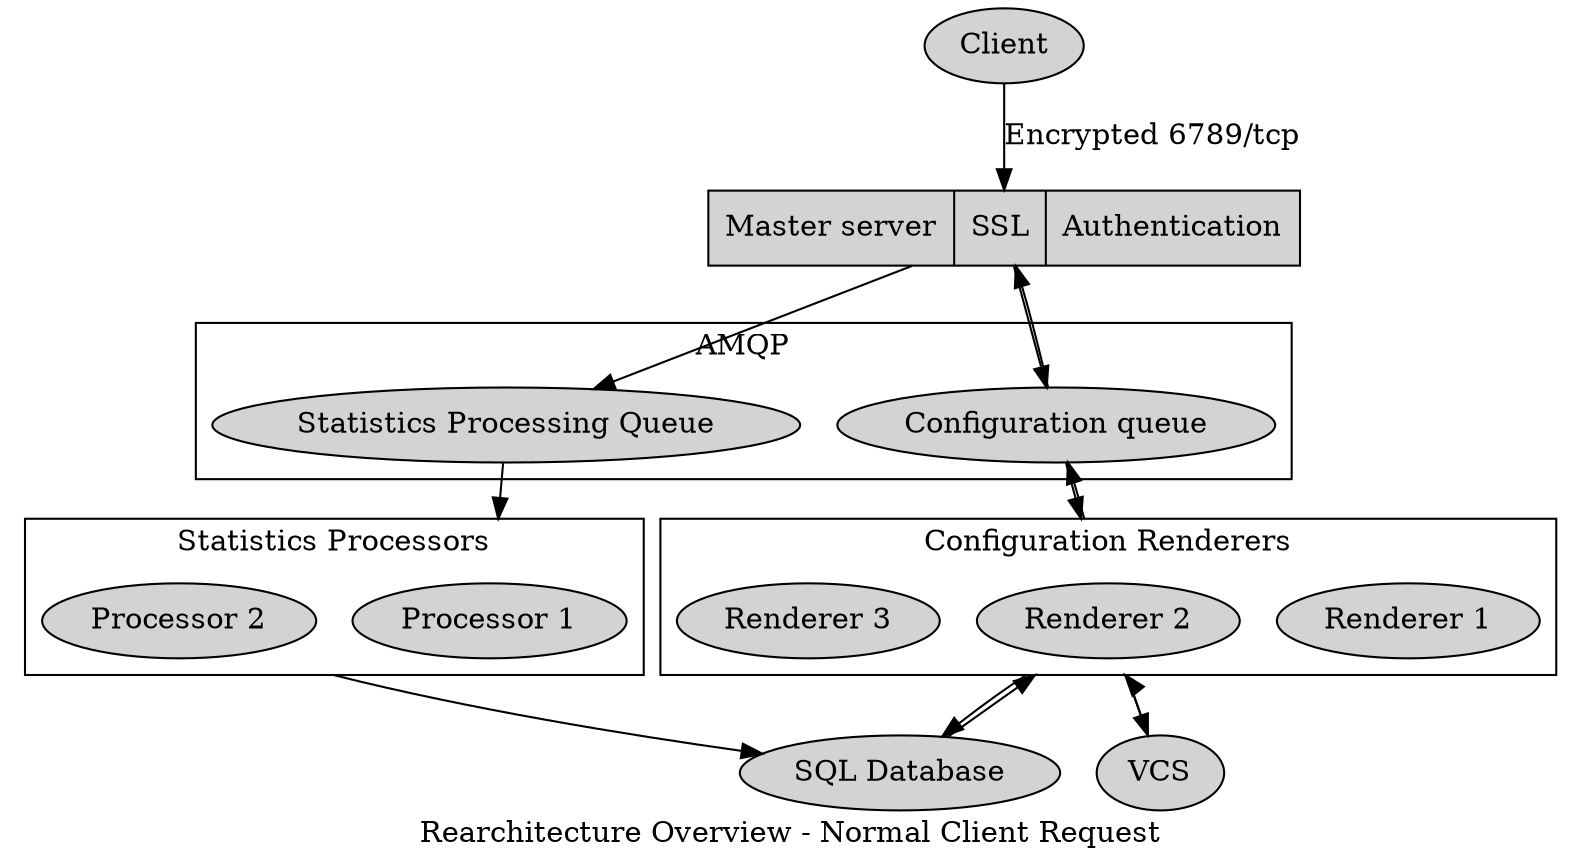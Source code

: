 digraph bcfg2 {
    label = "Rearchitecture Overview - Normal Client Request";
    node [style="filled"];
    compound = true;
    
    "master1" [shape = "record",
               label = "Master server | SSL | Authentication"];

    subgraph cluster_rabbitmq {
        label="AMQP";
        "stats-q" [label="Statistics Processing Queue"];
        "config-q" [label="Configuration queue"];
    }

    subgraph cluster_stats_procs {
        label = "Statistics Processors";
        "stats-proc1" [label = "Processor 1"];
        "stats-proc2" [label = "Processor 2"];
    }

    subgraph cluster_renderers {
        label = "Configuration Renderers";
        "renderer1" [label = "Renderer 1"];
        "renderer2" [label = "Renderer 2"];
        "renderer3" [label = "Renderer 3"];
    }

    "db1" [label = "SQL Database"];
    "vcs" [label = "VCS"];

    // content system communications
    "vcs" -> "renderer2" [lhead=cluster_renderers];
    "renderer2" -> "vcs" [ltail=cluster_renderers];
    "db1" -> "renderer2" [lhead=cluster_renderers];
    "renderer2" -> "db1" [ltail=cluster_renderers];

    // queue for submitting render requests and getting configs
    "config-q" -> "master1";
    "master1" -> "config-q";
    "config-q" -> "renderer2" [lhead=cluster_renderers];
    "renderer2" -> "config-q" [ltail=cluster_renderers];

    "Client" -> "master1" [ label="Encrypted 6789/tcp" ];

    // statistics processing queue
    "master1" -> "stats-q";
    "stats-proc2" -> "db1" [ltail="cluster_stats_procs"];
    "stats-q" -> "stats-proc1" [lhead=cluster_stats_procs];
}
